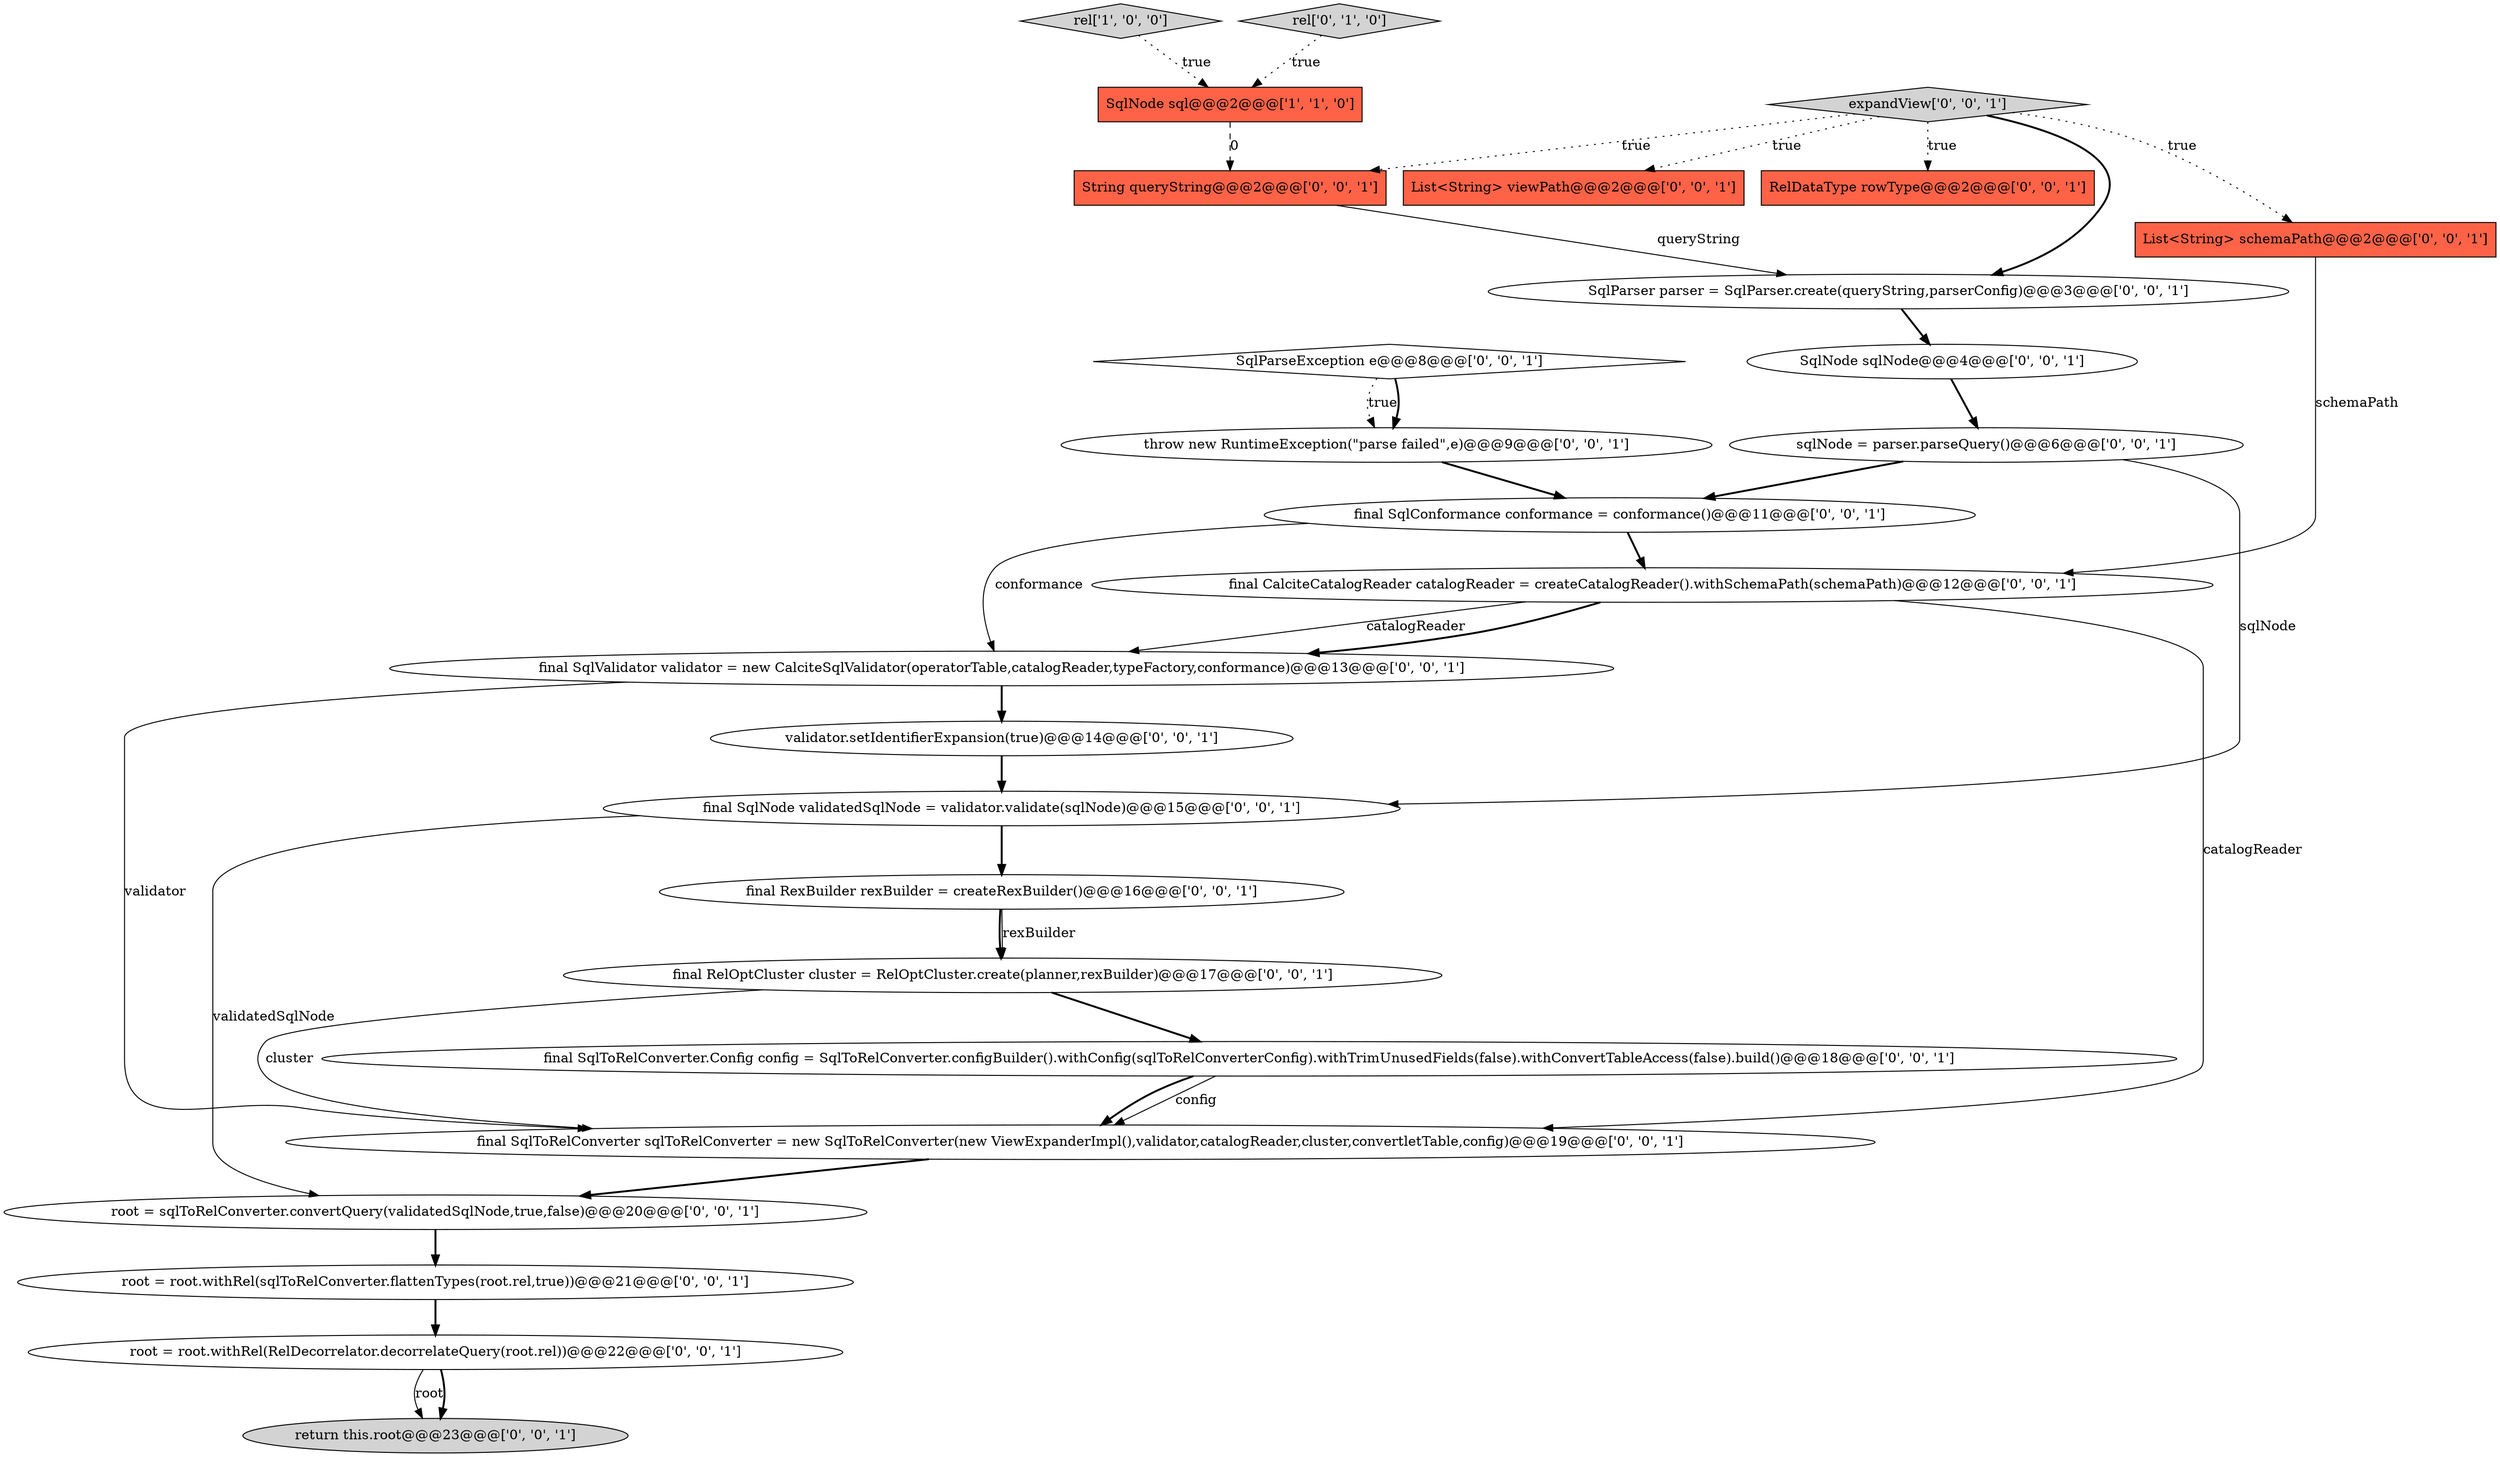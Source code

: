 digraph {
12 [style = filled, label = "root = root.withRel(sqlToRelConverter.flattenTypes(root.rel,true))@@@21@@@['0', '0', '1']", fillcolor = white, shape = ellipse image = "AAA0AAABBB3BBB"];
8 [style = filled, label = "final SqlValidator validator = new CalciteSqlValidator(operatorTable,catalogReader,typeFactory,conformance)@@@13@@@['0', '0', '1']", fillcolor = white, shape = ellipse image = "AAA0AAABBB3BBB"];
1 [style = filled, label = "SqlNode sql@@@2@@@['1', '1', '0']", fillcolor = tomato, shape = box image = "AAA0AAABBB1BBB"];
9 [style = filled, label = "final SqlToRelConverter sqlToRelConverter = new SqlToRelConverter(new ViewExpanderImpl(),validator,catalogReader,cluster,convertletTable,config)@@@19@@@['0', '0', '1']", fillcolor = white, shape = ellipse image = "AAA0AAABBB3BBB"];
24 [style = filled, label = "SqlParseException e@@@8@@@['0', '0', '1']", fillcolor = white, shape = diamond image = "AAA0AAABBB3BBB"];
15 [style = filled, label = "root = root.withRel(RelDecorrelator.decorrelateQuery(root.rel))@@@22@@@['0', '0', '1']", fillcolor = white, shape = ellipse image = "AAA0AAABBB3BBB"];
19 [style = filled, label = "String queryString@@@2@@@['0', '0', '1']", fillcolor = tomato, shape = box image = "AAA0AAABBB3BBB"];
11 [style = filled, label = "SqlNode sqlNode@@@4@@@['0', '0', '1']", fillcolor = white, shape = ellipse image = "AAA0AAABBB3BBB"];
16 [style = filled, label = "final SqlToRelConverter.Config config = SqlToRelConverter.configBuilder().withConfig(sqlToRelConverterConfig).withTrimUnusedFields(false).withConvertTableAccess(false).build()@@@18@@@['0', '0', '1']", fillcolor = white, shape = ellipse image = "AAA0AAABBB3BBB"];
18 [style = filled, label = "final SqlNode validatedSqlNode = validator.validate(sqlNode)@@@15@@@['0', '0', '1']", fillcolor = white, shape = ellipse image = "AAA0AAABBB3BBB"];
3 [style = filled, label = "SqlParser parser = SqlParser.create(queryString,parserConfig)@@@3@@@['0', '0', '1']", fillcolor = white, shape = ellipse image = "AAA0AAABBB3BBB"];
0 [style = filled, label = "rel['1', '0', '0']", fillcolor = lightgray, shape = diamond image = "AAA0AAABBB1BBB"];
2 [style = filled, label = "rel['0', '1', '0']", fillcolor = lightgray, shape = diamond image = "AAA0AAABBB2BBB"];
7 [style = filled, label = "List<String> viewPath@@@2@@@['0', '0', '1']", fillcolor = tomato, shape = box image = "AAA0AAABBB3BBB"];
21 [style = filled, label = "final CalciteCatalogReader catalogReader = createCatalogReader().withSchemaPath(schemaPath)@@@12@@@['0', '0', '1']", fillcolor = white, shape = ellipse image = "AAA0AAABBB3BBB"];
25 [style = filled, label = "return this.root@@@23@@@['0', '0', '1']", fillcolor = lightgray, shape = ellipse image = "AAA0AAABBB3BBB"];
22 [style = filled, label = "final RelOptCluster cluster = RelOptCluster.create(planner,rexBuilder)@@@17@@@['0', '0', '1']", fillcolor = white, shape = ellipse image = "AAA0AAABBB3BBB"];
10 [style = filled, label = "RelDataType rowType@@@2@@@['0', '0', '1']", fillcolor = tomato, shape = box image = "AAA0AAABBB3BBB"];
6 [style = filled, label = "expandView['0', '0', '1']", fillcolor = lightgray, shape = diamond image = "AAA0AAABBB3BBB"];
14 [style = filled, label = "throw new RuntimeException(\"parse failed\",e)@@@9@@@['0', '0', '1']", fillcolor = white, shape = ellipse image = "AAA0AAABBB3BBB"];
23 [style = filled, label = "validator.setIdentifierExpansion(true)@@@14@@@['0', '0', '1']", fillcolor = white, shape = ellipse image = "AAA0AAABBB3BBB"];
20 [style = filled, label = "sqlNode = parser.parseQuery()@@@6@@@['0', '0', '1']", fillcolor = white, shape = ellipse image = "AAA0AAABBB3BBB"];
17 [style = filled, label = "final RexBuilder rexBuilder = createRexBuilder()@@@16@@@['0', '0', '1']", fillcolor = white, shape = ellipse image = "AAA0AAABBB3BBB"];
13 [style = filled, label = "final SqlConformance conformance = conformance()@@@11@@@['0', '0', '1']", fillcolor = white, shape = ellipse image = "AAA0AAABBB3BBB"];
4 [style = filled, label = "root = sqlToRelConverter.convertQuery(validatedSqlNode,true,false)@@@20@@@['0', '0', '1']", fillcolor = white, shape = ellipse image = "AAA0AAABBB3BBB"];
5 [style = filled, label = "List<String> schemaPath@@@2@@@['0', '0', '1']", fillcolor = tomato, shape = box image = "AAA0AAABBB3BBB"];
11->20 [style = bold, label=""];
6->3 [style = bold, label=""];
15->25 [style = solid, label="root"];
20->13 [style = bold, label=""];
21->8 [style = solid, label="catalogReader"];
17->22 [style = solid, label="rexBuilder"];
24->14 [style = dotted, label="true"];
8->23 [style = bold, label=""];
22->16 [style = bold, label=""];
15->25 [style = bold, label=""];
18->4 [style = solid, label="validatedSqlNode"];
9->4 [style = bold, label=""];
1->19 [style = dashed, label="0"];
12->15 [style = bold, label=""];
3->11 [style = bold, label=""];
16->9 [style = solid, label="config"];
21->8 [style = bold, label=""];
18->17 [style = bold, label=""];
13->8 [style = solid, label="conformance"];
21->9 [style = solid, label="catalogReader"];
17->22 [style = bold, label=""];
6->19 [style = dotted, label="true"];
8->9 [style = solid, label="validator"];
24->14 [style = bold, label=""];
5->21 [style = solid, label="schemaPath"];
6->10 [style = dotted, label="true"];
20->18 [style = solid, label="sqlNode"];
2->1 [style = dotted, label="true"];
0->1 [style = dotted, label="true"];
6->7 [style = dotted, label="true"];
4->12 [style = bold, label=""];
14->13 [style = bold, label=""];
13->21 [style = bold, label=""];
23->18 [style = bold, label=""];
16->9 [style = bold, label=""];
22->9 [style = solid, label="cluster"];
6->5 [style = dotted, label="true"];
19->3 [style = solid, label="queryString"];
}
